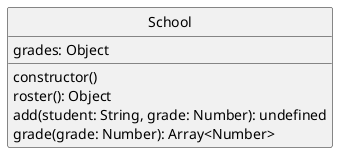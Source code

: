 @startuml
skinparam classAttributeIconSize 0
skinparam monochrome true
hide circle

class School {
  grades: Object
  constructor()
  roster(): Object
  add(student: String, grade: Number): undefined
  grade(grade: Number): Array<Number>
}
@enduml